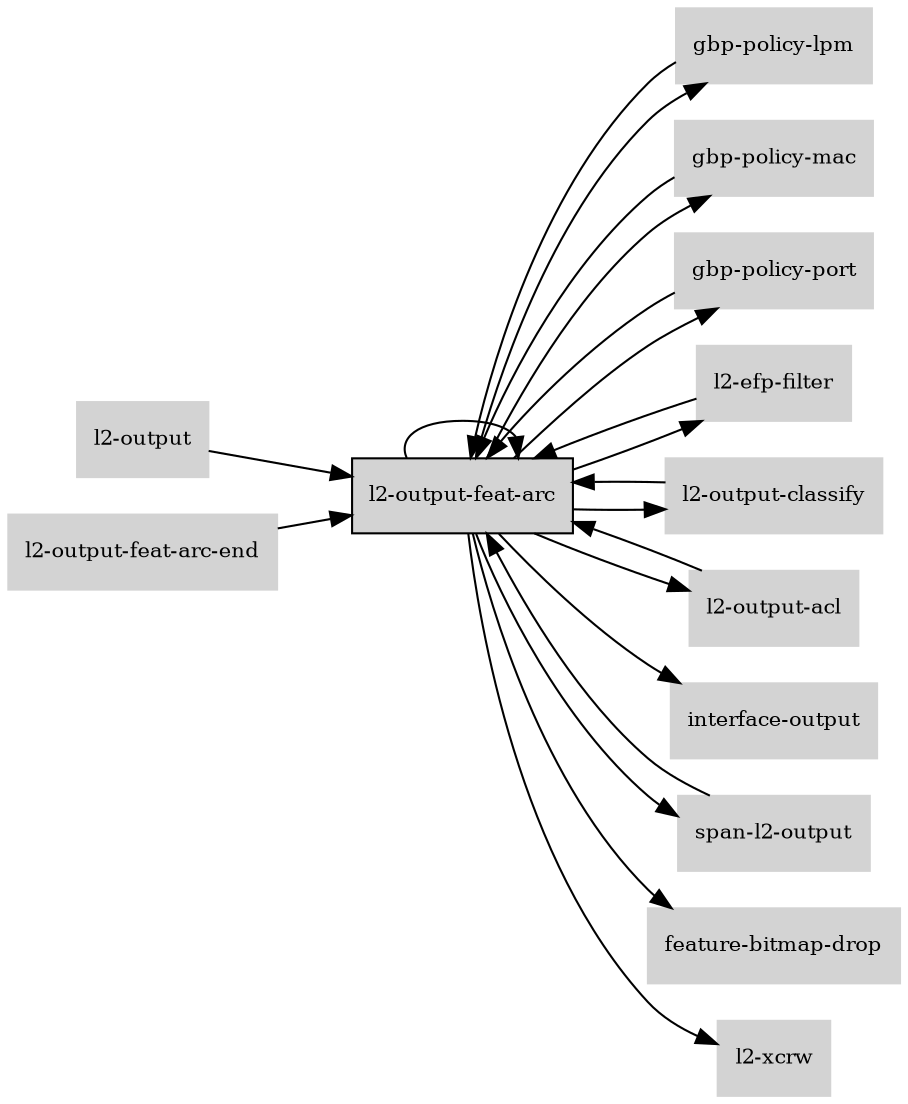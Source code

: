 digraph "l2_output_feat_arc_subgraph" {
  rankdir=LR;
  node [shape=box, style=filled, fontsize=10, color=lightgray, fontcolor=black, fillcolor=lightgray];
  "l2-output-feat-arc" [color=black, fontcolor=black, fillcolor=lightgray];
  edge [fontsize=8];
  "gbp-policy-lpm" -> "l2-output-feat-arc";
  "gbp-policy-mac" -> "l2-output-feat-arc";
  "gbp-policy-port" -> "l2-output-feat-arc";
  "l2-efp-filter" -> "l2-output-feat-arc";
  "l2-output-classify" -> "l2-output-feat-arc";
  "l2-output" -> "l2-output-feat-arc";
  "l2-output-acl" -> "l2-output-feat-arc";
  "l2-output-feat-arc" -> "interface-output";
  "l2-output-feat-arc" -> "span-l2-output";
  "l2-output-feat-arc" -> "gbp-policy-lpm";
  "l2-output-feat-arc" -> "gbp-policy-port";
  "l2-output-feat-arc" -> "gbp-policy-mac";
  "l2-output-feat-arc" -> "feature-bitmap-drop";
  "l2-output-feat-arc" -> "l2-output-acl";
  "l2-output-feat-arc" -> "l2-efp-filter";
  "l2-output-feat-arc" -> "l2-output-classify";
  "l2-output-feat-arc" -> "l2-output-feat-arc";
  "l2-output-feat-arc" -> "l2-xcrw";
  "l2-output-feat-arc-end" -> "l2-output-feat-arc";
  "span-l2-output" -> "l2-output-feat-arc";
}
